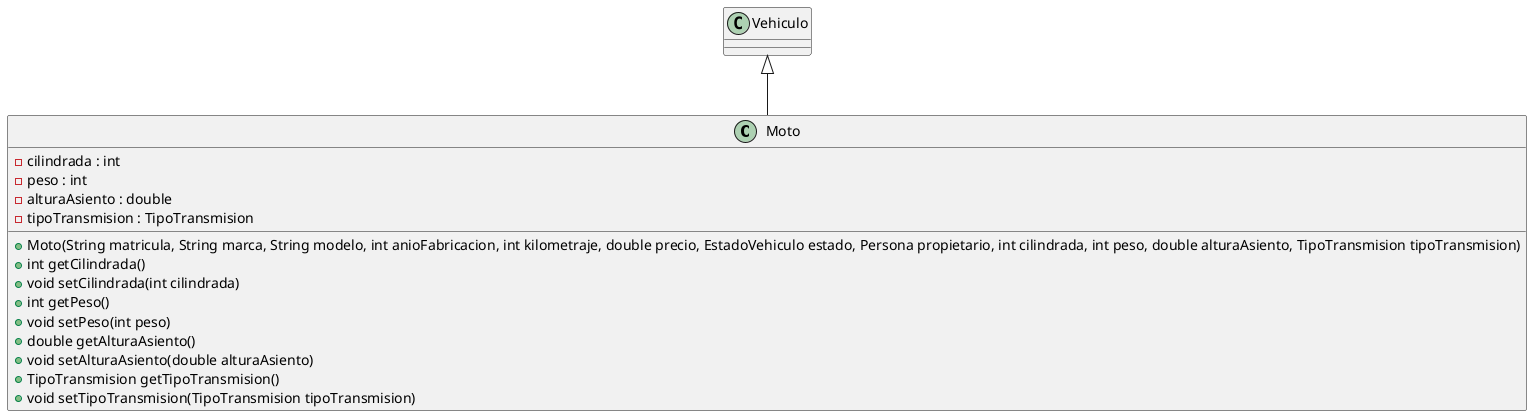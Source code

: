 @startuml
class Moto extends Vehiculo {
-cilindrada : int
-peso : int
-alturaAsiento : double
-tipoTransmision : TipoTransmision

+Moto(String matricula, String marca, String modelo, int anioFabricacion, int kilometraje, double precio, EstadoVehiculo estado, Persona propietario, int cilindrada, int peso, double alturaAsiento, TipoTransmision tipoTransmision)
+int getCilindrada()
+void setCilindrada(int cilindrada)
+int getPeso()
+void setPeso(int peso)
+double getAlturaAsiento()
+void setAlturaAsiento(double alturaAsiento)
+TipoTransmision getTipoTransmision()
+void setTipoTransmision(TipoTransmision tipoTransmision)
}
@enduml

